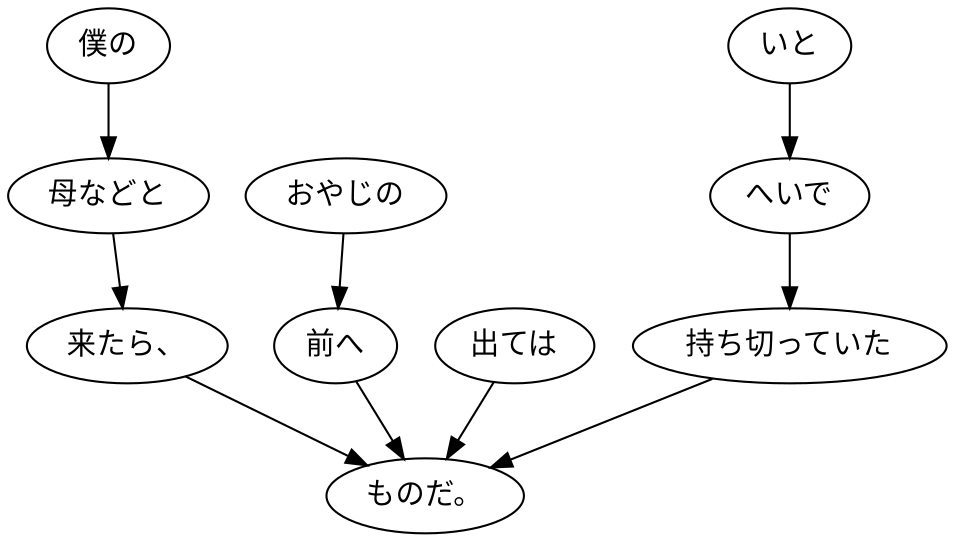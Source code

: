 digraph graph3674 {
	node0 [label="僕の"];
	node1 [label="母などと"];
	node2 [label="来たら、"];
	node3 [label="おやじの"];
	node4 [label="前へ"];
	node5 [label="出ては"];
	node6 [label="いと"];
	node7 [label="へいで"];
	node8 [label="持ち切っていた"];
	node9 [label="ものだ。"];
	node0 -> node1;
	node1 -> node2;
	node2 -> node9;
	node3 -> node4;
	node4 -> node9;
	node5 -> node9;
	node6 -> node7;
	node7 -> node8;
	node8 -> node9;
}
